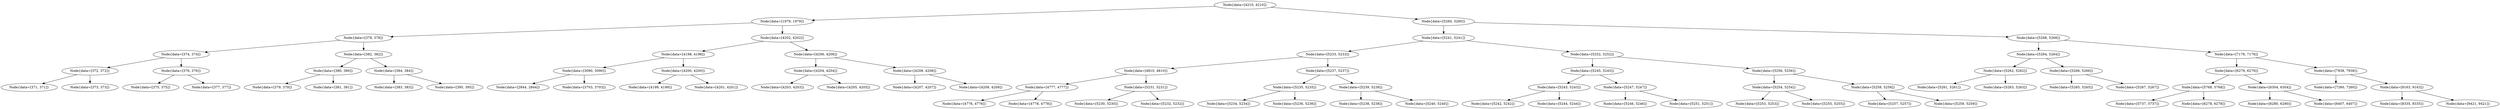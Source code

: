 digraph G{
1313377522 [label="Node{data=[4210, 4210]}"]
1313377522 -> 2146820729
2146820729 [label="Node{data=[1979, 1979]}"]
2146820729 -> 2065269307
2065269307 [label="Node{data=[378, 378]}"]
2065269307 -> 680700153
680700153 [label="Node{data=[374, 374]}"]
680700153 -> 574066181
574066181 [label="Node{data=[372, 372]}"]
574066181 -> 1921074704
1921074704 [label="Node{data=[371, 371]}"]
574066181 -> 1161697825
1161697825 [label="Node{data=[373, 373]}"]
680700153 -> 2027337503
2027337503 [label="Node{data=[376, 376]}"]
2027337503 -> 1712277926
1712277926 [label="Node{data=[375, 375]}"]
2027337503 -> 516305585
516305585 [label="Node{data=[377, 377]}"]
2065269307 -> 723307610
723307610 [label="Node{data=[382, 382]}"]
723307610 -> 1715464297
1715464297 [label="Node{data=[380, 380]}"]
1715464297 -> 2053234545
2053234545 [label="Node{data=[379, 379]}"]
1715464297 -> 1427978550
1427978550 [label="Node{data=[381, 381]}"]
723307610 -> 414077395
414077395 [label="Node{data=[384, 384]}"]
414077395 -> 21732879
21732879 [label="Node{data=[383, 383]}"]
414077395 -> 1973768960
1973768960 [label="Node{data=[395, 395]}"]
2146820729 -> 1238171659
1238171659 [label="Node{data=[4202, 4202]}"]
1238171659 -> 587722792
587722792 [label="Node{data=[4198, 4198]}"]
587722792 -> 2128718241
2128718241 [label="Node{data=[3090, 3090]}"]
2128718241 -> 562284590
562284590 [label="Node{data=[2844, 2844]}"]
2128718241 -> 15685965
15685965 [label="Node{data=[3703, 3703]}"]
587722792 -> 477462472
477462472 [label="Node{data=[4200, 4200]}"]
477462472 -> 1873436998
1873436998 [label="Node{data=[4199, 4199]}"]
477462472 -> 1347880485
1347880485 [label="Node{data=[4201, 4201]}"]
1238171659 -> 713558099
713558099 [label="Node{data=[4206, 4206]}"]
713558099 -> 489994741
489994741 [label="Node{data=[4204, 4204]}"]
489994741 -> 556288836
556288836 [label="Node{data=[4203, 4203]}"]
489994741 -> 1227233130
1227233130 [label="Node{data=[4205, 4205]}"]
713558099 -> 596006029
596006029 [label="Node{data=[4208, 4208]}"]
596006029 -> 465938969
465938969 [label="Node{data=[4207, 4207]}"]
596006029 -> 2018816078
2018816078 [label="Node{data=[4209, 4209]}"]
1313377522 -> 19953001
19953001 [label="Node{data=[5260, 5260]}"]
19953001 -> 277048318
277048318 [label="Node{data=[5241, 5241]}"]
277048318 -> 639667861
639667861 [label="Node{data=[5233, 5233]}"]
639667861 -> 2074840287
2074840287 [label="Node{data=[4810, 4810]}"]
2074840287 -> 2041722366
2041722366 [label="Node{data=[4777, 4777]}"]
2041722366 -> 1927642541
1927642541 [label="Node{data=[4776, 4776]}"]
2041722366 -> 1343426882
1343426882 [label="Node{data=[4778, 4778]}"]
2074840287 -> 2004460267
2004460267 [label="Node{data=[5231, 5231]}"]
2004460267 -> 529294399
529294399 [label="Node{data=[5230, 5230]}"]
2004460267 -> 1180531318
1180531318 [label="Node{data=[5232, 5232]}"]
639667861 -> 235731710
235731710 [label="Node{data=[5237, 5237]}"]
235731710 -> 878210862
878210862 [label="Node{data=[5235, 5235]}"]
878210862 -> 1216960518
1216960518 [label="Node{data=[5234, 5234]}"]
878210862 -> 1697256875
1697256875 [label="Node{data=[5236, 5236]}"]
235731710 -> 211339514
211339514 [label="Node{data=[5239, 5239]}"]
211339514 -> 2068772696
2068772696 [label="Node{data=[5238, 5238]}"]
211339514 -> 2030422367
2030422367 [label="Node{data=[5240, 5240]}"]
277048318 -> 1287068825
1287068825 [label="Node{data=[5252, 5252]}"]
1287068825 -> 111330029
111330029 [label="Node{data=[5245, 5245]}"]
111330029 -> 182059350
182059350 [label="Node{data=[5243, 5243]}"]
182059350 -> 1564634723
1564634723 [label="Node{data=[5242, 5242]}"]
182059350 -> 694542982
694542982 [label="Node{data=[5244, 5244]}"]
111330029 -> 968947949
968947949 [label="Node{data=[5247, 5247]}"]
968947949 -> 1665834546
1665834546 [label="Node{data=[5246, 5246]}"]
968947949 -> 758502734
758502734 [label="Node{data=[5251, 5251]}"]
1287068825 -> 725775292
725775292 [label="Node{data=[5256, 5256]}"]
725775292 -> 360440233
360440233 [label="Node{data=[5254, 5254]}"]
360440233 -> 586634810
586634810 [label="Node{data=[5253, 5253]}"]
360440233 -> 569075855
569075855 [label="Node{data=[5255, 5255]}"]
725775292 -> 420229277
420229277 [label="Node{data=[5258, 5258]}"]
420229277 -> 1404107964
1404107964 [label="Node{data=[5257, 5257]}"]
420229277 -> 1265514102
1265514102 [label="Node{data=[5259, 5259]}"]
19953001 -> 825987204
825987204 [label="Node{data=[5268, 5268]}"]
825987204 -> 1229702886
1229702886 [label="Node{data=[5264, 5264]}"]
1229702886 -> 499816047
499816047 [label="Node{data=[5262, 5262]}"]
499816047 -> 665701926
665701926 [label="Node{data=[5261, 5261]}"]
499816047 -> 1258280423
1258280423 [label="Node{data=[5263, 5263]}"]
1229702886 -> 1561613992
1561613992 [label="Node{data=[5266, 5266]}"]
1561613992 -> 337959563
337959563 [label="Node{data=[5265, 5265]}"]
1561613992 -> 1563552471
1563552471 [label="Node{data=[5267, 5267]}"]
825987204 -> 1775590523
1775590523 [label="Node{data=[7176, 7176]}"]
1775590523 -> 369882879
369882879 [label="Node{data=[6279, 6279]}"]
369882879 -> 608802359
608802359 [label="Node{data=[5768, 5768]}"]
608802359 -> 1996269371
1996269371 [label="Node{data=[5737, 5737]}"]
608802359 -> 898173723
898173723 [label="Node{data=[6278, 6278]}"]
369882879 -> 2096934747
2096934747 [label="Node{data=[6304, 6304]}"]
2096934747 -> 342652637
342652637 [label="Node{data=[6280, 6280]}"]
2096934747 -> 129682964
129682964 [label="Node{data=[6407, 6407]}"]
1775590523 -> 2056703019
2056703019 [label="Node{data=[7938, 7938]}"]
2056703019 -> 1669931605
1669931605 [label="Node{data=[7260, 7260]}"]
2056703019 -> 337930855
337930855 [label="Node{data=[9163, 9163]}"]
337930855 -> 1161809049
1161809049 [label="Node{data=[8335, 8335]}"]
337930855 -> 159692673
159692673 [label="Node{data=[9421, 9421]}"]
}
